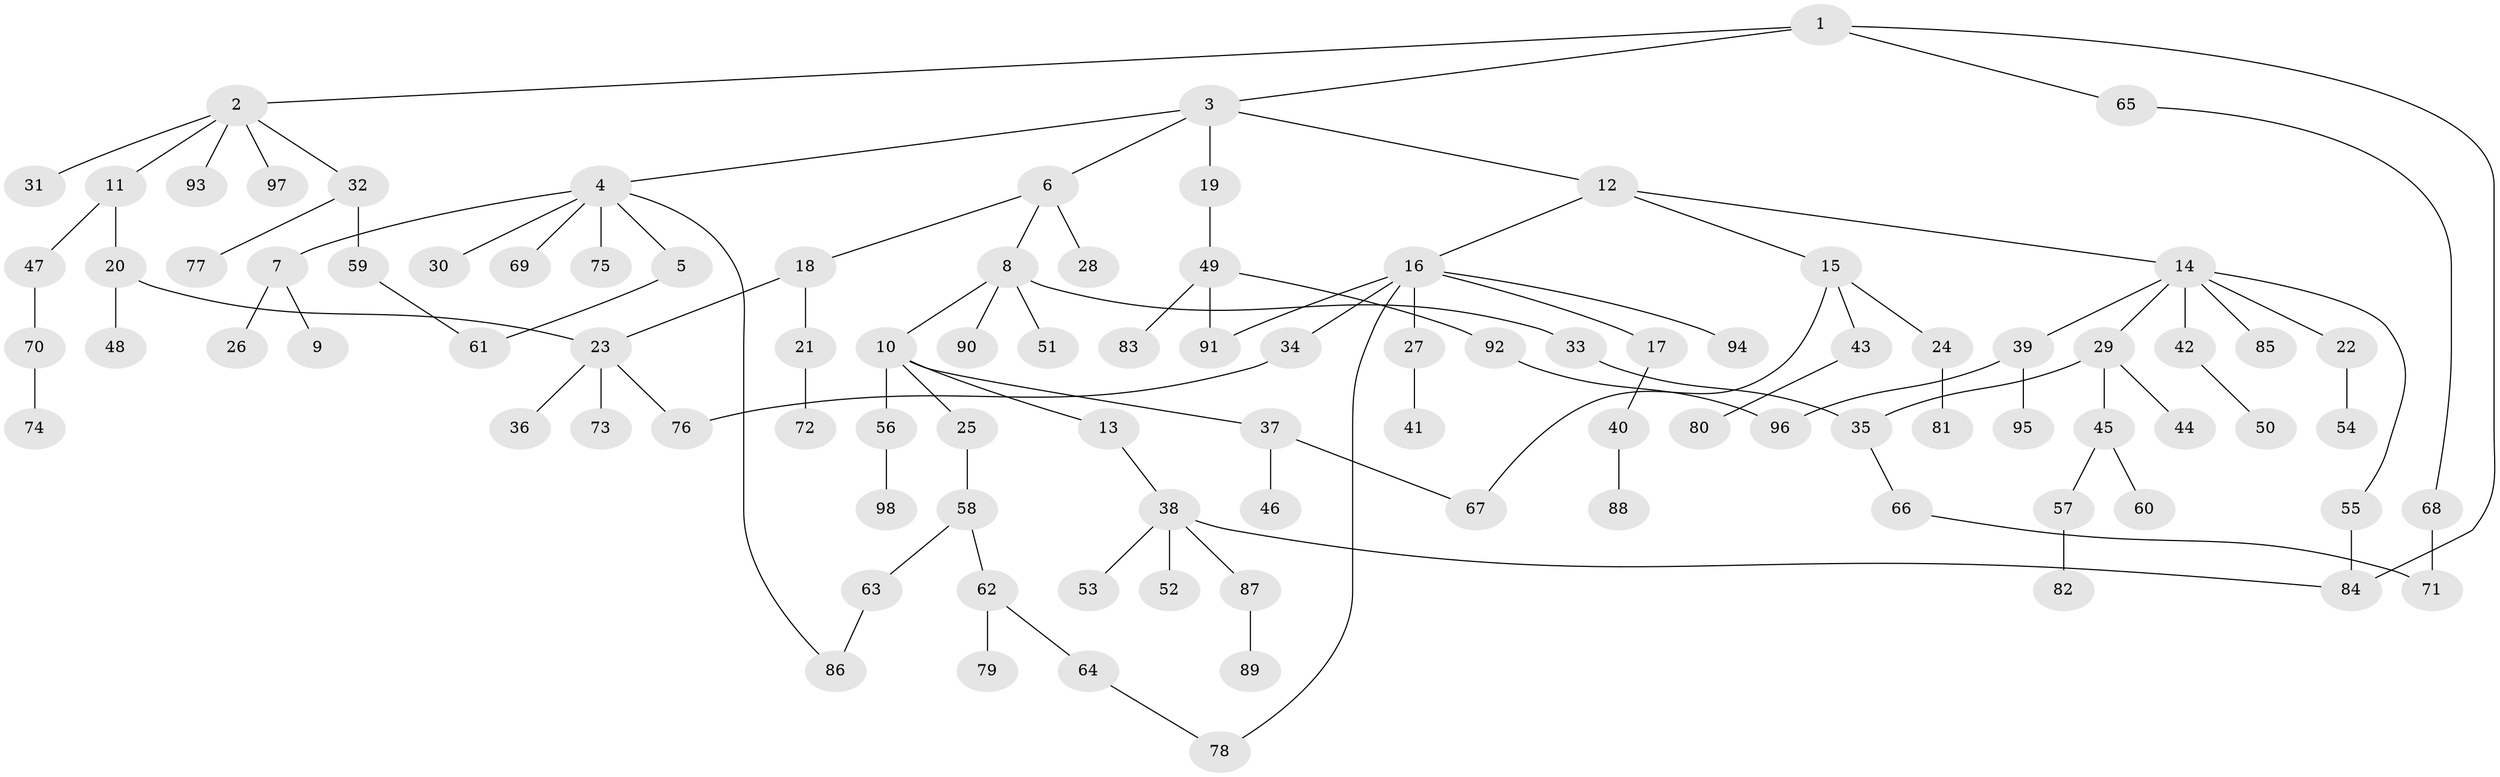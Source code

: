 // Generated by graph-tools (version 1.1) at 2025/41/03/09/25 04:41:17]
// undirected, 98 vertices, 109 edges
graph export_dot {
graph [start="1"]
  node [color=gray90,style=filled];
  1;
  2;
  3;
  4;
  5;
  6;
  7;
  8;
  9;
  10;
  11;
  12;
  13;
  14;
  15;
  16;
  17;
  18;
  19;
  20;
  21;
  22;
  23;
  24;
  25;
  26;
  27;
  28;
  29;
  30;
  31;
  32;
  33;
  34;
  35;
  36;
  37;
  38;
  39;
  40;
  41;
  42;
  43;
  44;
  45;
  46;
  47;
  48;
  49;
  50;
  51;
  52;
  53;
  54;
  55;
  56;
  57;
  58;
  59;
  60;
  61;
  62;
  63;
  64;
  65;
  66;
  67;
  68;
  69;
  70;
  71;
  72;
  73;
  74;
  75;
  76;
  77;
  78;
  79;
  80;
  81;
  82;
  83;
  84;
  85;
  86;
  87;
  88;
  89;
  90;
  91;
  92;
  93;
  94;
  95;
  96;
  97;
  98;
  1 -- 2;
  1 -- 3;
  1 -- 65;
  1 -- 84;
  2 -- 11;
  2 -- 31;
  2 -- 32;
  2 -- 93;
  2 -- 97;
  3 -- 4;
  3 -- 6;
  3 -- 12;
  3 -- 19;
  4 -- 5;
  4 -- 7;
  4 -- 30;
  4 -- 69;
  4 -- 75;
  4 -- 86;
  5 -- 61;
  6 -- 8;
  6 -- 18;
  6 -- 28;
  7 -- 9;
  7 -- 26;
  8 -- 10;
  8 -- 33;
  8 -- 51;
  8 -- 90;
  10 -- 13;
  10 -- 25;
  10 -- 37;
  10 -- 56;
  11 -- 20;
  11 -- 47;
  12 -- 14;
  12 -- 15;
  12 -- 16;
  13 -- 38;
  14 -- 22;
  14 -- 29;
  14 -- 39;
  14 -- 42;
  14 -- 55;
  14 -- 85;
  15 -- 24;
  15 -- 43;
  15 -- 67;
  16 -- 17;
  16 -- 27;
  16 -- 34;
  16 -- 91;
  16 -- 94;
  16 -- 78;
  17 -- 40;
  18 -- 21;
  18 -- 23;
  19 -- 49;
  20 -- 48;
  20 -- 23;
  21 -- 72;
  22 -- 54;
  23 -- 36;
  23 -- 73;
  23 -- 76;
  24 -- 81;
  25 -- 58;
  27 -- 41;
  29 -- 35;
  29 -- 44;
  29 -- 45;
  32 -- 59;
  32 -- 77;
  33 -- 35;
  34 -- 76;
  35 -- 66;
  37 -- 46;
  37 -- 67;
  38 -- 52;
  38 -- 53;
  38 -- 87;
  38 -- 84;
  39 -- 95;
  39 -- 96;
  40 -- 88;
  42 -- 50;
  43 -- 80;
  45 -- 57;
  45 -- 60;
  47 -- 70;
  49 -- 83;
  49 -- 92;
  49 -- 91;
  55 -- 84;
  56 -- 98;
  57 -- 82;
  58 -- 62;
  58 -- 63;
  59 -- 61;
  62 -- 64;
  62 -- 79;
  63 -- 86;
  64 -- 78;
  65 -- 68;
  66 -- 71;
  68 -- 71;
  70 -- 74;
  87 -- 89;
  92 -- 96;
}
